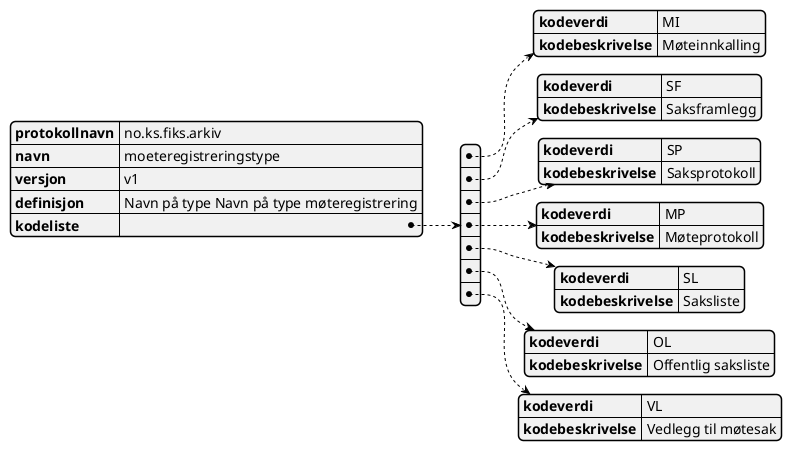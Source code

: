 @startjson
{
  "protokollnavn": "no.ks.fiks.arkiv",
  "navn": "moeteregistreringstype",
  "versjon": "v1",
  "definisjon": "Navn på type Navn på type møteregistrering",
  "kodeliste": [
    {
      "kodeverdi" : "MI",
      "kodebeskrivelse" : "Møteinnkalling"
    },
    {
      "kodeverdi" : "SF",
      "kodebeskrivelse" : "Saksframlegg"
    },
    {
      "kodeverdi" : "SP",
      "kodebeskrivelse" : "Saksprotokoll"
    },
    {
      "kodeverdi" : "MP",
      "kodebeskrivelse" : "Møteprotokoll"
    },
    {
      "kodeverdi" : "SL",
      "kodebeskrivelse" : "Saksliste"
    },
    {
      "kodeverdi" : "OL",
      "kodebeskrivelse" : "Offentlig saksliste"
    },
    {
      "kodeverdi" : "VL",
      "kodebeskrivelse" : "Vedlegg til møtesak"
    }
  ]
}
@endjson